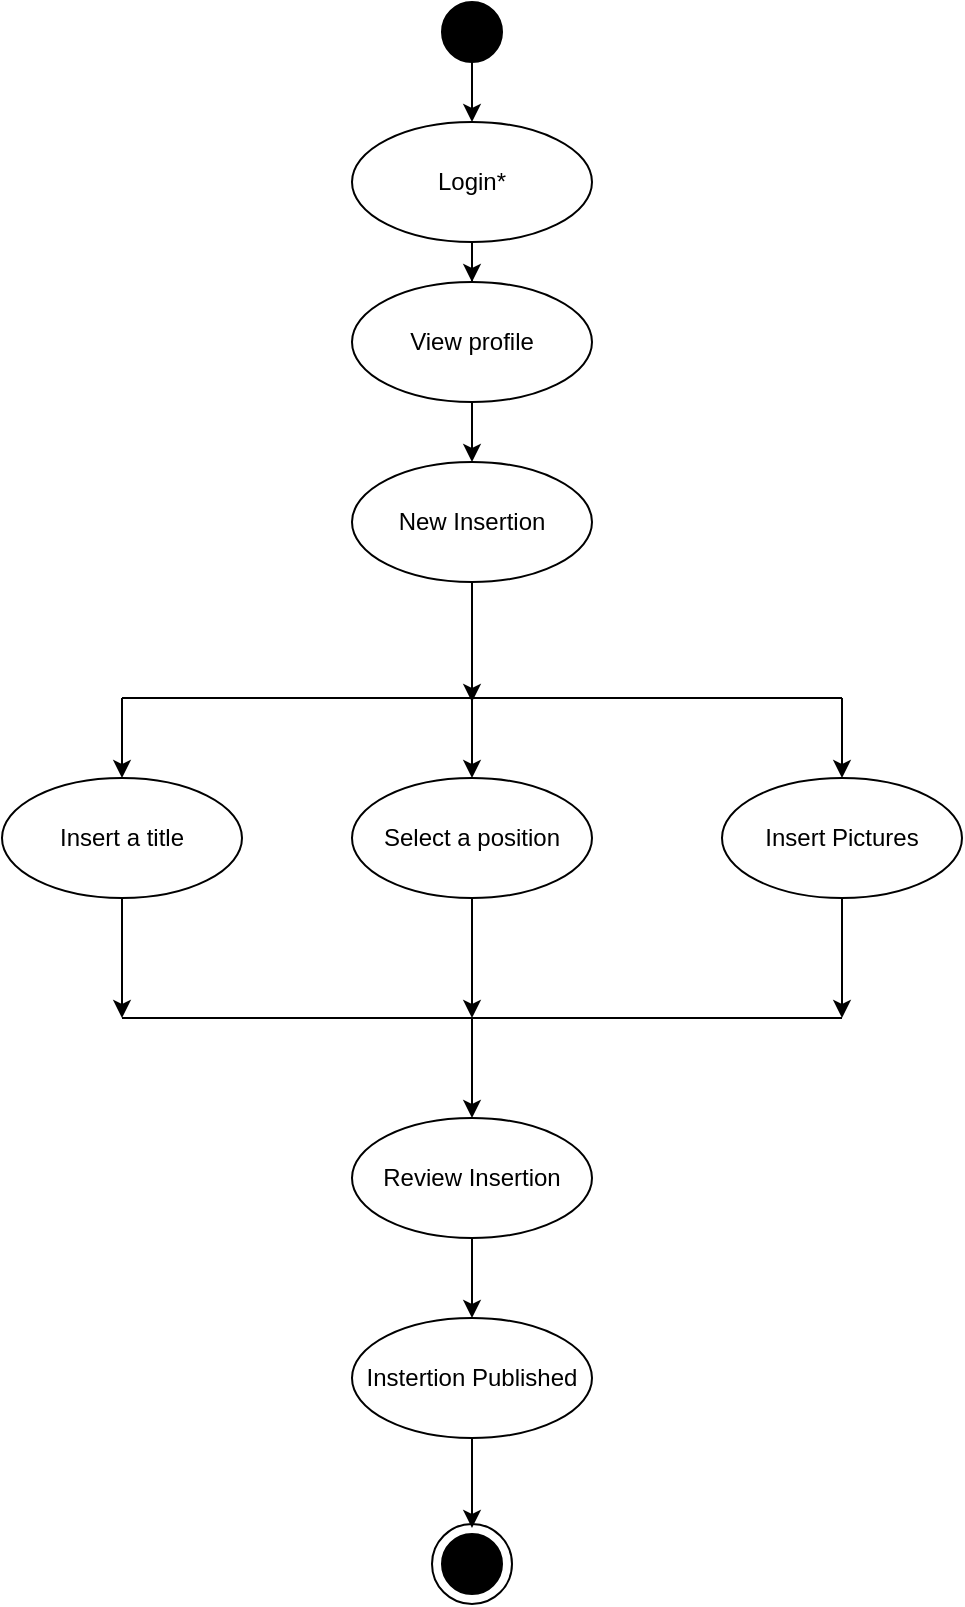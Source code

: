 <mxfile version="12.4.1" type="device" pages="1"><diagram id="GK3Zb6So6OHnu9gqc4E6" name="Page-1"><mxGraphModel dx="2048" dy="780" grid="1" gridSize="10" guides="1" tooltips="1" connect="1" arrows="1" fold="1" page="1" pageScale="1" pageWidth="827" pageHeight="1169" math="0" shadow="0"><root><mxCell id="0"/><mxCell id="1" parent="0"/><mxCell id="AilJx2ZWxqEKm3LDVvk6-3" style="edgeStyle=orthogonalEdgeStyle;rounded=0;orthogonalLoop=1;jettySize=auto;html=1;" edge="1" parent="1" source="AilJx2ZWxqEKm3LDVvk6-1" target="AilJx2ZWxqEKm3LDVvk6-2"><mxGeometry relative="1" as="geometry"/></mxCell><mxCell id="AilJx2ZWxqEKm3LDVvk6-1" value="" style="ellipse;whiteSpace=wrap;html=1;aspect=fixed;fillColor=#000000;" vertex="1" parent="1"><mxGeometry x="400" y="10" width="30" height="30" as="geometry"/></mxCell><mxCell id="AilJx2ZWxqEKm3LDVvk6-28" style="edgeStyle=orthogonalEdgeStyle;rounded=0;orthogonalLoop=1;jettySize=auto;html=1;entryX=0.5;entryY=0;entryDx=0;entryDy=0;" edge="1" parent="1" source="AilJx2ZWxqEKm3LDVvk6-2" target="AilJx2ZWxqEKm3LDVvk6-26"><mxGeometry relative="1" as="geometry"/></mxCell><mxCell id="AilJx2ZWxqEKm3LDVvk6-2" value="Login*" style="ellipse;whiteSpace=wrap;html=1;aspect=fixed;fontFamily=Helvetica;fontSize=12;fontColor=#000000;align=center;strokeColor=#000000;fillColor=#FFFFFF;" vertex="1" parent="1"><mxGeometry x="355" y="70" width="120" height="60" as="geometry"/></mxCell><mxCell id="AilJx2ZWxqEKm3LDVvk6-4" value="" style="endArrow=none;html=1;" edge="1" parent="1"><mxGeometry width="50" height="50" relative="1" as="geometry"><mxPoint x="240" y="358" as="sourcePoint"/><mxPoint x="600" y="358" as="targetPoint"/><Array as="points"/></mxGeometry></mxCell><mxCell id="AilJx2ZWxqEKm3LDVvk6-14" style="edgeStyle=orthogonalEdgeStyle;rounded=0;orthogonalLoop=1;jettySize=auto;html=1;" edge="1" parent="1" source="AilJx2ZWxqEKm3LDVvk6-6"><mxGeometry relative="1" as="geometry"><mxPoint x="240" y="518" as="targetPoint"/></mxGeometry></mxCell><mxCell id="AilJx2ZWxqEKm3LDVvk6-6" value="Insert a title" style="ellipse;whiteSpace=wrap;html=1;fontFamily=Helvetica;fontSize=12;fontColor=#000000;align=center;strokeColor=#000000;fillColor=#FFFFFF;" vertex="1" parent="1"><mxGeometry x="180" y="398" width="120" height="60" as="geometry"/></mxCell><mxCell id="AilJx2ZWxqEKm3LDVvk6-7" value="" style="endArrow=classic;html=1;entryX=0.5;entryY=0;entryDx=0;entryDy=0;" edge="1" parent="1" target="AilJx2ZWxqEKm3LDVvk6-6"><mxGeometry width="50" height="50" relative="1" as="geometry"><mxPoint x="240" y="358" as="sourcePoint"/><mxPoint x="230" y="478" as="targetPoint"/></mxGeometry></mxCell><mxCell id="AilJx2ZWxqEKm3LDVvk6-16" style="edgeStyle=orthogonalEdgeStyle;rounded=0;orthogonalLoop=1;jettySize=auto;html=1;" edge="1" parent="1" source="AilJx2ZWxqEKm3LDVvk6-8"><mxGeometry relative="1" as="geometry"><mxPoint x="415" y="518" as="targetPoint"/></mxGeometry></mxCell><mxCell id="AilJx2ZWxqEKm3LDVvk6-8" value="Select a position" style="ellipse;whiteSpace=wrap;html=1;fontFamily=Helvetica;fontSize=12;fontColor=#000000;align=center;strokeColor=#000000;fillColor=#FFFFFF;" vertex="1" parent="1"><mxGeometry x="355" y="398" width="120" height="60" as="geometry"/></mxCell><mxCell id="AilJx2ZWxqEKm3LDVvk6-15" style="edgeStyle=orthogonalEdgeStyle;rounded=0;orthogonalLoop=1;jettySize=auto;html=1;" edge="1" parent="1" source="AilJx2ZWxqEKm3LDVvk6-10"><mxGeometry relative="1" as="geometry"><mxPoint x="600" y="518" as="targetPoint"/></mxGeometry></mxCell><mxCell id="AilJx2ZWxqEKm3LDVvk6-10" value="Insert Pictures" style="ellipse;whiteSpace=wrap;html=1;fontFamily=Helvetica;fontSize=12;fontColor=#000000;align=center;strokeColor=#000000;fillColor=#FFFFFF;" vertex="1" parent="1"><mxGeometry x="540" y="398" width="120" height="60" as="geometry"/></mxCell><mxCell id="AilJx2ZWxqEKm3LDVvk6-11" value="" style="endArrow=classic;html=1;entryX=0.5;entryY=0;entryDx=0;entryDy=0;" edge="1" parent="1" target="AilJx2ZWxqEKm3LDVvk6-8"><mxGeometry width="50" height="50" relative="1" as="geometry"><mxPoint x="415" y="358" as="sourcePoint"/><mxPoint x="230" y="478" as="targetPoint"/></mxGeometry></mxCell><mxCell id="AilJx2ZWxqEKm3LDVvk6-12" value="" style="endArrow=classic;html=1;entryX=0.5;entryY=0;entryDx=0;entryDy=0;" edge="1" parent="1" target="AilJx2ZWxqEKm3LDVvk6-10"><mxGeometry width="50" height="50" relative="1" as="geometry"><mxPoint x="600" y="358" as="sourcePoint"/><mxPoint x="230" y="478" as="targetPoint"/></mxGeometry></mxCell><mxCell id="AilJx2ZWxqEKm3LDVvk6-13" value="" style="endArrow=none;html=1;" edge="1" parent="1"><mxGeometry width="50" height="50" relative="1" as="geometry"><mxPoint x="240" y="518" as="sourcePoint"/><mxPoint x="600" y="518" as="targetPoint"/></mxGeometry></mxCell><mxCell id="AilJx2ZWxqEKm3LDVvk6-21" style="edgeStyle=orthogonalEdgeStyle;rounded=0;orthogonalLoop=1;jettySize=auto;html=1;" edge="1" parent="1" source="AilJx2ZWxqEKm3LDVvk6-17" target="AilJx2ZWxqEKm3LDVvk6-20"><mxGeometry relative="1" as="geometry"/></mxCell><mxCell id="AilJx2ZWxqEKm3LDVvk6-17" value="Review Insertion" style="ellipse;whiteSpace=wrap;html=1;fontFamily=Helvetica;fontSize=12;fontColor=#000000;align=center;strokeColor=#000000;fillColor=#FFFFFF;" vertex="1" parent="1"><mxGeometry x="355" y="568" width="120" height="60" as="geometry"/></mxCell><mxCell id="AilJx2ZWxqEKm3LDVvk6-19" value="" style="endArrow=classic;html=1;entryX=0.5;entryY=0;entryDx=0;entryDy=0;" edge="1" parent="1" target="AilJx2ZWxqEKm3LDVvk6-17"><mxGeometry width="50" height="50" relative="1" as="geometry"><mxPoint x="415" y="518" as="sourcePoint"/><mxPoint x="230" y="648" as="targetPoint"/></mxGeometry></mxCell><mxCell id="AilJx2ZWxqEKm3LDVvk6-25" style="edgeStyle=orthogonalEdgeStyle;rounded=0;orthogonalLoop=1;jettySize=auto;html=1;entryX=0.5;entryY=0;entryDx=0;entryDy=0;" edge="1" parent="1" source="AilJx2ZWxqEKm3LDVvk6-20"><mxGeometry relative="1" as="geometry"><mxPoint x="415" y="773" as="targetPoint"/></mxGeometry></mxCell><mxCell id="AilJx2ZWxqEKm3LDVvk6-20" value="Instertion Published" style="ellipse;whiteSpace=wrap;html=1;fontFamily=Helvetica;fontSize=12;fontColor=#000000;align=center;strokeColor=#000000;fillColor=#FFFFFF;" vertex="1" parent="1"><mxGeometry x="355" y="668" width="120" height="60" as="geometry"/></mxCell><mxCell id="AilJx2ZWxqEKm3LDVvk6-23" value="" style="ellipse;whiteSpace=wrap;html=1;aspect=fixed;fillColor=#000000;" vertex="1" parent="1"><mxGeometry x="400" y="776" width="30" height="30" as="geometry"/></mxCell><mxCell id="AilJx2ZWxqEKm3LDVvk6-24" value="" style="ellipse;whiteSpace=wrap;html=1;aspect=fixed;fillColor=none;" vertex="1" parent="1"><mxGeometry x="395" y="771" width="40" height="40" as="geometry"/></mxCell><mxCell id="AilJx2ZWxqEKm3LDVvk6-29" style="edgeStyle=orthogonalEdgeStyle;rounded=0;orthogonalLoop=1;jettySize=auto;html=1;entryX=0.5;entryY=0;entryDx=0;entryDy=0;" edge="1" parent="1" source="AilJx2ZWxqEKm3LDVvk6-26" target="AilJx2ZWxqEKm3LDVvk6-27"><mxGeometry relative="1" as="geometry"/></mxCell><mxCell id="AilJx2ZWxqEKm3LDVvk6-26" value="View profile" style="ellipse;whiteSpace=wrap;html=1;fontFamily=Helvetica;fontSize=12;fontColor=#000000;align=center;strokeColor=#000000;" vertex="1" parent="1"><mxGeometry x="355" y="150" width="120" height="60" as="geometry"/></mxCell><mxCell id="AilJx2ZWxqEKm3LDVvk6-30" style="edgeStyle=orthogonalEdgeStyle;rounded=0;orthogonalLoop=1;jettySize=auto;html=1;" edge="1" parent="1" source="AilJx2ZWxqEKm3LDVvk6-27"><mxGeometry relative="1" as="geometry"><mxPoint x="415" y="360" as="targetPoint"/></mxGeometry></mxCell><mxCell id="AilJx2ZWxqEKm3LDVvk6-27" value="New Insertion" style="ellipse;whiteSpace=wrap;html=1;fontFamily=Helvetica;fontSize=12;fontColor=#000000;align=center;strokeColor=#000000;" vertex="1" parent="1"><mxGeometry x="355" y="240" width="120" height="60" as="geometry"/></mxCell></root></mxGraphModel></diagram></mxfile>